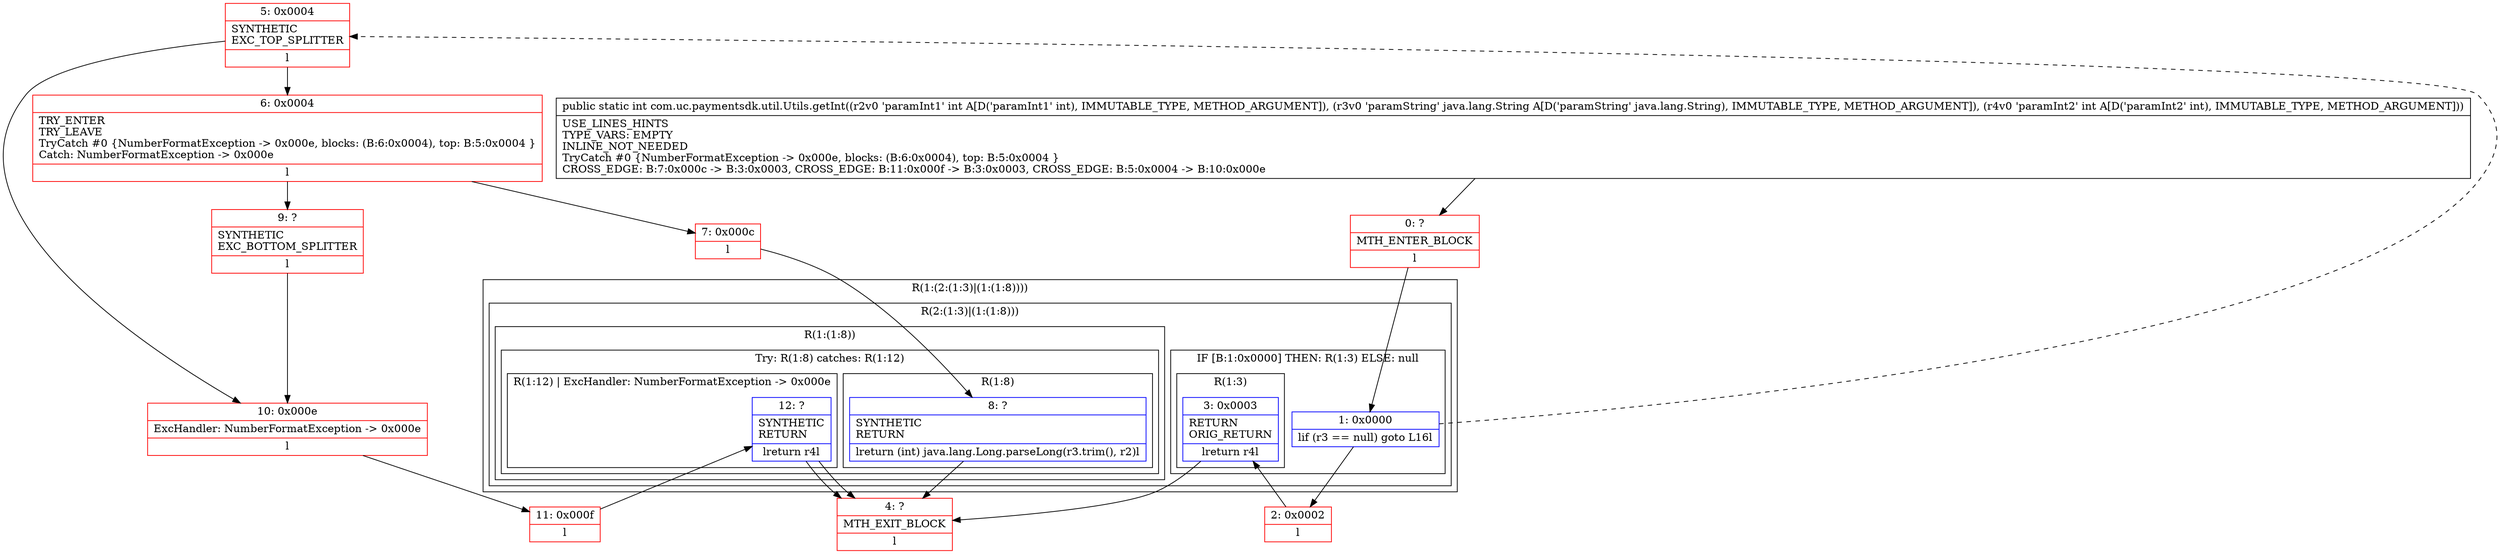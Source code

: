 digraph "CFG forcom.uc.paymentsdk.util.Utils.getInt(ILjava\/lang\/String;I)I" {
subgraph cluster_Region_749699323 {
label = "R(1:(2:(1:3)|(1:(1:8))))";
node [shape=record,color=blue];
subgraph cluster_Region_617981945 {
label = "R(2:(1:3)|(1:(1:8)))";
node [shape=record,color=blue];
subgraph cluster_IfRegion_358618380 {
label = "IF [B:1:0x0000] THEN: R(1:3) ELSE: null";
node [shape=record,color=blue];
Node_1 [shape=record,label="{1\:\ 0x0000|lif (r3 == null) goto L16l}"];
subgraph cluster_Region_1097456314 {
label = "R(1:3)";
node [shape=record,color=blue];
Node_3 [shape=record,label="{3\:\ 0x0003|RETURN\lORIG_RETURN\l|lreturn r4l}"];
}
}
subgraph cluster_Region_286339636 {
label = "R(1:(1:8))";
node [shape=record,color=blue];
subgraph cluster_TryCatchRegion_418559360 {
label = "Try: R(1:8) catches: R(1:12)";
node [shape=record,color=blue];
subgraph cluster_Region_229575655 {
label = "R(1:8)";
node [shape=record,color=blue];
Node_8 [shape=record,label="{8\:\ ?|SYNTHETIC\lRETURN\l|lreturn (int) java.lang.Long.parseLong(r3.trim(), r2)l}"];
}
subgraph cluster_Region_43822306 {
label = "R(1:12) | ExcHandler: NumberFormatException \-\> 0x000e\l";
node [shape=record,color=blue];
Node_12 [shape=record,label="{12\:\ ?|SYNTHETIC\lRETURN\l|lreturn r4l}"];
}
}
}
}
}
subgraph cluster_Region_43822306 {
label = "R(1:12) | ExcHandler: NumberFormatException \-\> 0x000e\l";
node [shape=record,color=blue];
Node_12 [shape=record,label="{12\:\ ?|SYNTHETIC\lRETURN\l|lreturn r4l}"];
}
Node_0 [shape=record,color=red,label="{0\:\ ?|MTH_ENTER_BLOCK\l|l}"];
Node_2 [shape=record,color=red,label="{2\:\ 0x0002|l}"];
Node_4 [shape=record,color=red,label="{4\:\ ?|MTH_EXIT_BLOCK\l|l}"];
Node_5 [shape=record,color=red,label="{5\:\ 0x0004|SYNTHETIC\lEXC_TOP_SPLITTER\l|l}"];
Node_6 [shape=record,color=red,label="{6\:\ 0x0004|TRY_ENTER\lTRY_LEAVE\lTryCatch #0 \{NumberFormatException \-\> 0x000e, blocks: (B:6:0x0004), top: B:5:0x0004 \}\lCatch: NumberFormatException \-\> 0x000e\l|l}"];
Node_7 [shape=record,color=red,label="{7\:\ 0x000c|l}"];
Node_9 [shape=record,color=red,label="{9\:\ ?|SYNTHETIC\lEXC_BOTTOM_SPLITTER\l|l}"];
Node_10 [shape=record,color=red,label="{10\:\ 0x000e|ExcHandler: NumberFormatException \-\> 0x000e\l|l}"];
Node_11 [shape=record,color=red,label="{11\:\ 0x000f|l}"];
MethodNode[shape=record,label="{public static int com.uc.paymentsdk.util.Utils.getInt((r2v0 'paramInt1' int A[D('paramInt1' int), IMMUTABLE_TYPE, METHOD_ARGUMENT]), (r3v0 'paramString' java.lang.String A[D('paramString' java.lang.String), IMMUTABLE_TYPE, METHOD_ARGUMENT]), (r4v0 'paramInt2' int A[D('paramInt2' int), IMMUTABLE_TYPE, METHOD_ARGUMENT]))  | USE_LINES_HINTS\lTYPE_VARS: EMPTY\lINLINE_NOT_NEEDED\lTryCatch #0 \{NumberFormatException \-\> 0x000e, blocks: (B:6:0x0004), top: B:5:0x0004 \}\lCROSS_EDGE: B:7:0x000c \-\> B:3:0x0003, CROSS_EDGE: B:11:0x000f \-\> B:3:0x0003, CROSS_EDGE: B:5:0x0004 \-\> B:10:0x000e\l}"];
MethodNode -> Node_0;
Node_1 -> Node_2;
Node_1 -> Node_5[style=dashed];
Node_3 -> Node_4;
Node_8 -> Node_4;
Node_12 -> Node_4;
Node_12 -> Node_4;
Node_0 -> Node_1;
Node_2 -> Node_3;
Node_5 -> Node_6;
Node_5 -> Node_10;
Node_6 -> Node_7;
Node_6 -> Node_9;
Node_7 -> Node_8;
Node_9 -> Node_10;
Node_10 -> Node_11;
Node_11 -> Node_12;
}

